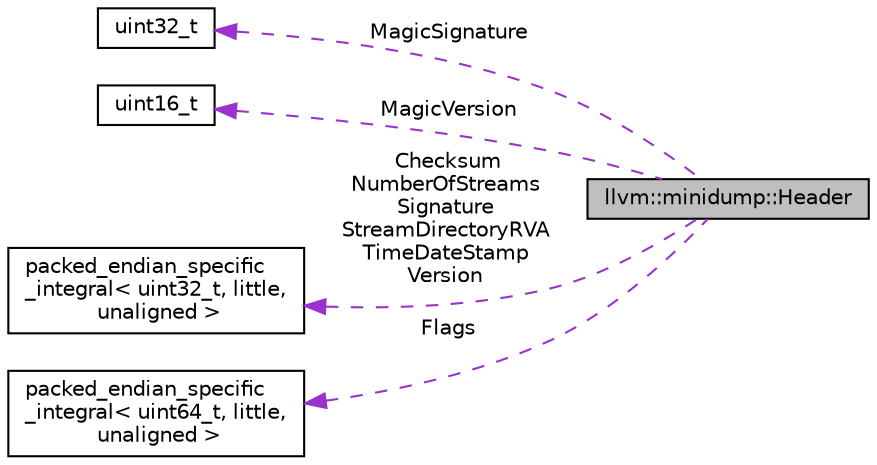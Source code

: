 digraph "llvm::minidump::Header"
{
 // LATEX_PDF_SIZE
  bgcolor="transparent";
  edge [fontname="Helvetica",fontsize="10",labelfontname="Helvetica",labelfontsize="10"];
  node [fontname="Helvetica",fontsize="10",shape="box"];
  rankdir="LR";
  Node1 [label="llvm::minidump::Header",height=0.2,width=0.4,color="black", fillcolor="grey75", style="filled", fontcolor="black",tooltip="The minidump header is the first part of a minidump file."];
  Node2 -> Node1 [dir="back",color="darkorchid3",fontsize="10",style="dashed",label=" MagicSignature" ,fontname="Helvetica"];
  Node2 [label="uint32_t",height=0.2,width=0.4,color="black",URL="$classuint32__t.html",tooltip=" "];
  Node3 -> Node1 [dir="back",color="darkorchid3",fontsize="10",style="dashed",label=" MagicVersion" ,fontname="Helvetica"];
  Node3 [label="uint16_t",height=0.2,width=0.4,color="black",tooltip=" "];
  Node4 -> Node1 [dir="back",color="darkorchid3",fontsize="10",style="dashed",label=" Checksum\nNumberOfStreams\nSignature\nStreamDirectoryRVA\nTimeDateStamp\nVersion" ,fontname="Helvetica"];
  Node4 [label="packed_endian_specific\l_integral\< uint32_t, little,\l unaligned \>",height=0.2,width=0.4,color="black",tooltip=" "];
  Node5 -> Node1 [dir="back",color="darkorchid3",fontsize="10",style="dashed",label=" Flags" ,fontname="Helvetica"];
  Node5 [label="packed_endian_specific\l_integral\< uint64_t, little,\l unaligned \>",height=0.2,width=0.4,color="black",tooltip=" "];
}
